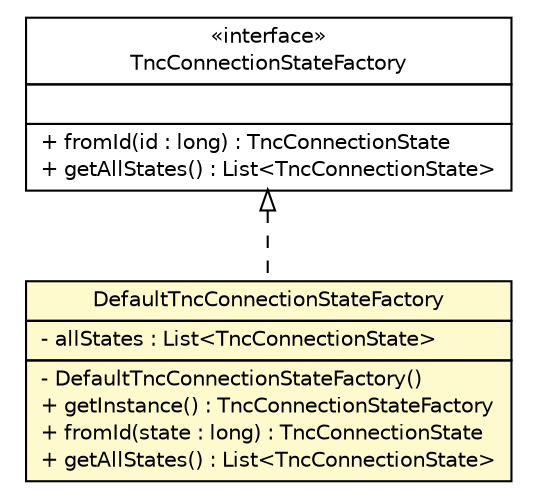 #!/usr/local/bin/dot
#
# Class diagram 
# Generated by UMLGraph version R5_6 (http://www.umlgraph.org/)
#

digraph G {
	edge [fontname="Helvetica",fontsize=10,labelfontname="Helvetica",labelfontsize=10];
	node [fontname="Helvetica",fontsize=10,shape=plaintext];
	nodesep=0.25;
	ranksep=0.5;
	// de.hsbremen.tc.tnc.connection.TncConnectionStateFactory
	c474 [label=<<table title="de.hsbremen.tc.tnc.connection.TncConnectionStateFactory" border="0" cellborder="1" cellspacing="0" cellpadding="2" port="p" href="./TncConnectionStateFactory.html">
		<tr><td><table border="0" cellspacing="0" cellpadding="1">
<tr><td align="center" balign="center"> &#171;interface&#187; </td></tr>
<tr><td align="center" balign="center"> TncConnectionStateFactory </td></tr>
		</table></td></tr>
		<tr><td><table border="0" cellspacing="0" cellpadding="1">
<tr><td align="left" balign="left">  </td></tr>
		</table></td></tr>
		<tr><td><table border="0" cellspacing="0" cellpadding="1">
<tr><td align="left" balign="left"> + fromId(id : long) : TncConnectionState </td></tr>
<tr><td align="left" balign="left"> + getAllStates() : List&lt;TncConnectionState&gt; </td></tr>
		</table></td></tr>
		</table>>, URL="./TncConnectionStateFactory.html", fontname="Helvetica", fontcolor="black", fontsize=10.0];
	// de.hsbremen.tc.tnc.connection.DefaultTncConnectionStateFactory
	c475 [label=<<table title="de.hsbremen.tc.tnc.connection.DefaultTncConnectionStateFactory" border="0" cellborder="1" cellspacing="0" cellpadding="2" port="p" bgcolor="lemonChiffon" href="./DefaultTncConnectionStateFactory.html">
		<tr><td><table border="0" cellspacing="0" cellpadding="1">
<tr><td align="center" balign="center"> DefaultTncConnectionStateFactory </td></tr>
		</table></td></tr>
		<tr><td><table border="0" cellspacing="0" cellpadding="1">
<tr><td align="left" balign="left"> - allStates : List&lt;TncConnectionState&gt; </td></tr>
		</table></td></tr>
		<tr><td><table border="0" cellspacing="0" cellpadding="1">
<tr><td align="left" balign="left"> - DefaultTncConnectionStateFactory() </td></tr>
<tr><td align="left" balign="left"> + getInstance() : TncConnectionStateFactory </td></tr>
<tr><td align="left" balign="left"> + fromId(state : long) : TncConnectionState </td></tr>
<tr><td align="left" balign="left"> + getAllStates() : List&lt;TncConnectionState&gt; </td></tr>
		</table></td></tr>
		</table>>, URL="./DefaultTncConnectionStateFactory.html", fontname="Helvetica", fontcolor="black", fontsize=10.0];
	//de.hsbremen.tc.tnc.connection.DefaultTncConnectionStateFactory implements de.hsbremen.tc.tnc.connection.TncConnectionStateFactory
	c474:p -> c475:p [dir=back,arrowtail=empty,style=dashed];
}

